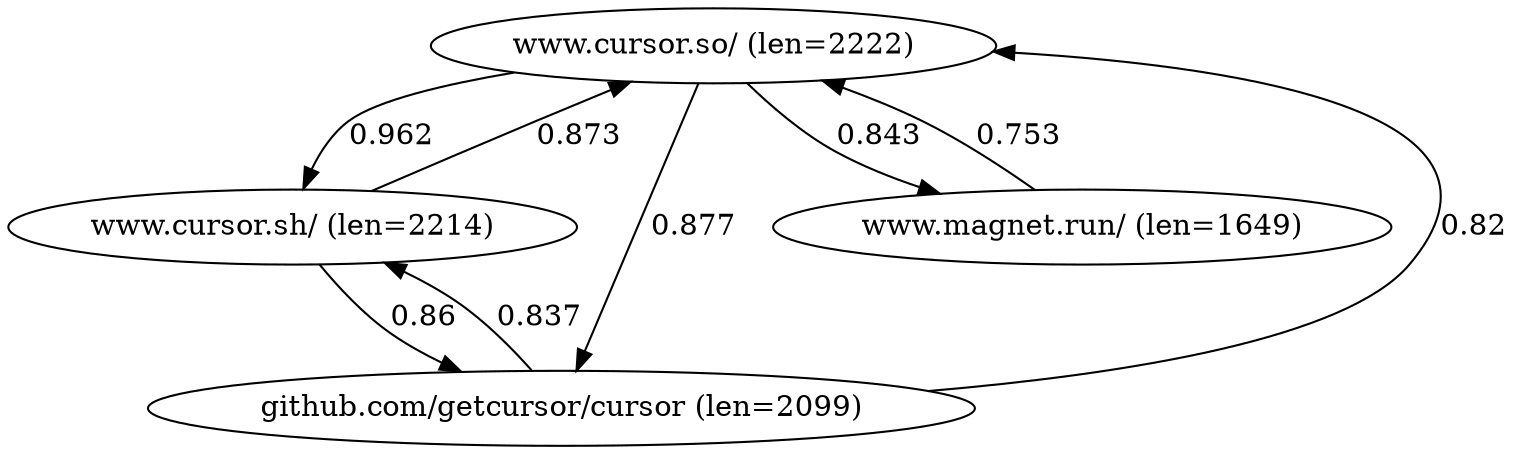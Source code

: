// Asymmetry in Similirity Scores
digraph {
	"www.cursor.so/ (len=2222)"
	"www.cursor.sh/ (len=2214)"
	"www.cursor.so/ (len=2222)" -> "www.cursor.sh/ (len=2214)" [label=0.962]
	"www.cursor.so/ (len=2222)"
	"github.com/getcursor/cursor (len=2099)"
	"www.cursor.so/ (len=2222)" -> "github.com/getcursor/cursor (len=2099)" [label=0.877]
	"www.cursor.so/ (len=2222)"
	"www.magnet.run/ (len=1649)"
	"www.cursor.so/ (len=2222)" -> "www.magnet.run/ (len=1649)" [label=0.843]
	"www.cursor.sh/ (len=2214)"
	"www.cursor.so/ (len=2222)"
	"www.cursor.sh/ (len=2214)" -> "www.cursor.so/ (len=2222)" [label=0.873]
	"www.cursor.sh/ (len=2214)"
	"github.com/getcursor/cursor (len=2099)"
	"www.cursor.sh/ (len=2214)" -> "github.com/getcursor/cursor (len=2099)" [label=0.86]
	"github.com/getcursor/cursor (len=2099)"
	"www.cursor.sh/ (len=2214)"
	"github.com/getcursor/cursor (len=2099)" -> "www.cursor.sh/ (len=2214)" [label=0.837]
	"github.com/getcursor/cursor (len=2099)"
	"www.cursor.so/ (len=2222)"
	"github.com/getcursor/cursor (len=2099)" -> "www.cursor.so/ (len=2222)" [label=0.82]
	"www.magnet.run/ (len=1649)"
	"www.cursor.so/ (len=2222)"
	"www.magnet.run/ (len=1649)" -> "www.cursor.so/ (len=2222)" [label=0.753]
}
